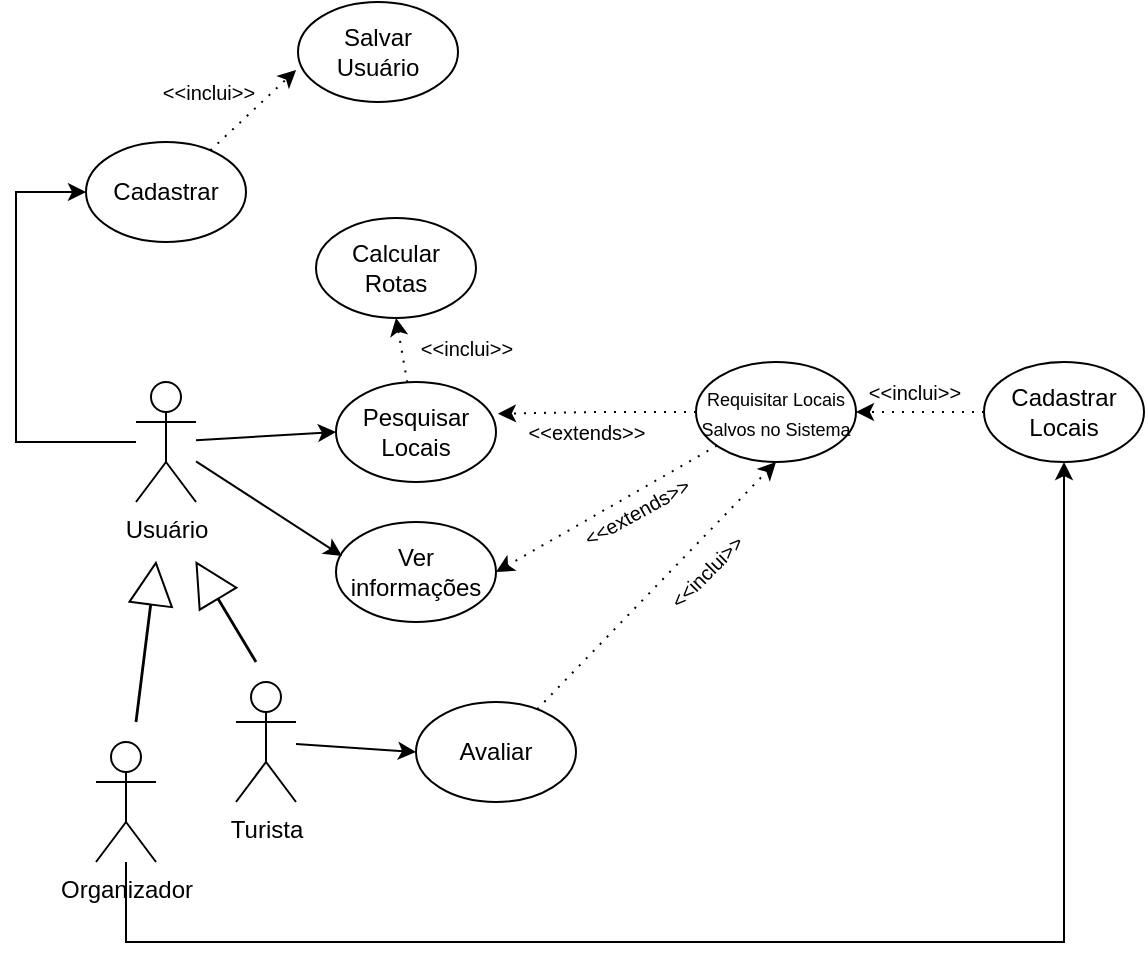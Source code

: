 <mxfile version="24.3.1" type="github">
  <diagram name="Página-1" id="CXXNplMT2chMt9bO6Q8z">
    <mxGraphModel dx="1631" dy="1588" grid="1" gridSize="10" guides="1" tooltips="1" connect="1" arrows="1" fold="1" page="1" pageScale="1" pageWidth="827" pageHeight="1169" math="0" shadow="0">
      <root>
        <mxCell id="0" />
        <mxCell id="1" parent="0" />
        <mxCell id="fuUNGOUVX03Lq7VuXDxl-13" style="rounded=0;orthogonalLoop=1;jettySize=auto;html=1;entryX=0;entryY=0.5;entryDx=0;entryDy=0;" parent="1" source="fuUNGOUVX03Lq7VuXDxl-2" target="fuUNGOUVX03Lq7VuXDxl-6" edge="1">
          <mxGeometry relative="1" as="geometry" />
        </mxCell>
        <mxCell id="fuUNGOUVX03Lq7VuXDxl-25" style="edgeStyle=orthogonalEdgeStyle;rounded=0;orthogonalLoop=1;jettySize=auto;html=1;entryX=0;entryY=0.5;entryDx=0;entryDy=0;" parent="1" source="fuUNGOUVX03Lq7VuXDxl-2" target="fuUNGOUVX03Lq7VuXDxl-24" edge="1">
          <mxGeometry relative="1" as="geometry">
            <mxPoint x="-220" y="170" as="sourcePoint" />
            <Array as="points">
              <mxPoint y="180" />
              <mxPoint y="55" />
            </Array>
          </mxGeometry>
        </mxCell>
        <mxCell id="fuUNGOUVX03Lq7VuXDxl-2" value="&lt;div&gt;Usuário&lt;/div&gt;" style="shape=umlActor;verticalLabelPosition=bottom;verticalAlign=top;html=1;outlineConnect=0;" parent="1" vertex="1">
          <mxGeometry x="60" y="150" width="30" height="60" as="geometry" />
        </mxCell>
        <mxCell id="fuUNGOUVX03Lq7VuXDxl-17" style="rounded=0;orthogonalLoop=1;jettySize=auto;html=1;" parent="1" source="fuUNGOUVX03Lq7VuXDxl-5" target="fuUNGOUVX03Lq7VuXDxl-7" edge="1">
          <mxGeometry relative="1" as="geometry">
            <Array as="points">
              <mxPoint x="55" y="430" />
              <mxPoint x="524" y="430" />
            </Array>
          </mxGeometry>
        </mxCell>
        <mxCell id="fuUNGOUVX03Lq7VuXDxl-5" value="&lt;div&gt;Organizador&lt;/div&gt;" style="shape=umlActor;verticalLabelPosition=bottom;verticalAlign=top;html=1;outlineConnect=0;" parent="1" vertex="1">
          <mxGeometry x="40" y="330" width="30" height="60" as="geometry" />
        </mxCell>
        <mxCell id="fuUNGOUVX03Lq7VuXDxl-14" style="rounded=0;orthogonalLoop=1;jettySize=auto;html=1;entryX=0.5;entryY=1;entryDx=0;entryDy=0;dashed=1;dashPattern=1 4;" parent="1" source="fuUNGOUVX03Lq7VuXDxl-6" target="fuUNGOUVX03Lq7VuXDxl-8" edge="1">
          <mxGeometry relative="1" as="geometry" />
        </mxCell>
        <mxCell id="fuUNGOUVX03Lq7VuXDxl-6" value="Pesquisar Locais" style="ellipse;whiteSpace=wrap;html=1;" parent="1" vertex="1">
          <mxGeometry x="160" y="150" width="80" height="50" as="geometry" />
        </mxCell>
        <mxCell id="fuUNGOUVX03Lq7VuXDxl-7" value="Cadastrar Locais" style="ellipse;whiteSpace=wrap;html=1;" parent="1" vertex="1">
          <mxGeometry x="484" y="140" width="80" height="50" as="geometry" />
        </mxCell>
        <mxCell id="fuUNGOUVX03Lq7VuXDxl-8" value="Calcular Rotas" style="ellipse;whiteSpace=wrap;html=1;" parent="1" vertex="1">
          <mxGeometry x="150" y="68" width="80" height="50" as="geometry" />
        </mxCell>
        <mxCell id="-kRG1DXaC3rHlDSrHLi3-1" style="rounded=0;orthogonalLoop=1;jettySize=auto;html=1;entryX=1;entryY=0.5;entryDx=0;entryDy=0;dashed=1;dashPattern=1 4;" edge="1" parent="1" source="fuUNGOUVX03Lq7VuXDxl-9" target="fuUNGOUVX03Lq7VuXDxl-20">
          <mxGeometry relative="1" as="geometry" />
        </mxCell>
        <mxCell id="fuUNGOUVX03Lq7VuXDxl-9" value="&lt;font style=&quot;font-size: 9px;&quot;&gt;Requisitar Locais Salvos no Sistema&lt;/font&gt;" style="ellipse;whiteSpace=wrap;html=1;" parent="1" vertex="1">
          <mxGeometry x="340" y="140" width="80" height="50" as="geometry" />
        </mxCell>
        <mxCell id="fuUNGOUVX03Lq7VuXDxl-10" style="edgeStyle=orthogonalEdgeStyle;rounded=0;orthogonalLoop=1;jettySize=auto;html=1;entryX=1.012;entryY=0.317;entryDx=0;entryDy=0;entryPerimeter=0;dashed=1;dashPattern=1 4;" parent="1" source="fuUNGOUVX03Lq7VuXDxl-9" target="fuUNGOUVX03Lq7VuXDxl-6" edge="1">
          <mxGeometry relative="1" as="geometry" />
        </mxCell>
        <mxCell id="fuUNGOUVX03Lq7VuXDxl-15" value="&lt;font style=&quot;font-size: 10px;&quot;&gt;&amp;lt;&amp;lt;inclui&amp;gt;&amp;gt;&lt;/font&gt;" style="text;html=1;align=center;verticalAlign=middle;resizable=0;points=[];autosize=1;strokeColor=none;fillColor=none;" parent="1" vertex="1">
          <mxGeometry x="190" y="118" width="70" height="30" as="geometry" />
        </mxCell>
        <mxCell id="fuUNGOUVX03Lq7VuXDxl-16" value="&lt;font style=&quot;font-size: 10px;&quot;&gt;&amp;lt;&amp;lt;&lt;/font&gt;&lt;span style=&quot;font-size: 10px; background-color: initial;&quot;&gt;extends&amp;gt;&amp;gt;&lt;/span&gt;" style="text;html=1;align=center;verticalAlign=middle;resizable=0;points=[];autosize=1;strokeColor=none;fillColor=none;" parent="1" vertex="1">
          <mxGeometry x="245" y="160" width="80" height="30" as="geometry" />
        </mxCell>
        <mxCell id="fuUNGOUVX03Lq7VuXDxl-18" style="rounded=0;orthogonalLoop=1;jettySize=auto;html=1;entryX=1;entryY=0.5;entryDx=0;entryDy=0;dashed=1;dashPattern=1 4;" parent="1" source="fuUNGOUVX03Lq7VuXDxl-7" target="fuUNGOUVX03Lq7VuXDxl-9" edge="1">
          <mxGeometry relative="1" as="geometry" />
        </mxCell>
        <mxCell id="fuUNGOUVX03Lq7VuXDxl-19" value="&lt;font style=&quot;font-size: 10px;&quot;&gt;&amp;lt;&amp;lt;inclui&amp;gt;&amp;gt;&lt;/font&gt;" style="text;html=1;align=center;verticalAlign=middle;resizable=0;points=[];autosize=1;strokeColor=none;fillColor=none;" parent="1" vertex="1">
          <mxGeometry x="414" y="140" width="70" height="30" as="geometry" />
        </mxCell>
        <mxCell id="fuUNGOUVX03Lq7VuXDxl-20" value="Ver informações" style="ellipse;whiteSpace=wrap;html=1;" parent="1" vertex="1">
          <mxGeometry x="160" y="220" width="80" height="50" as="geometry" />
        </mxCell>
        <mxCell id="fuUNGOUVX03Lq7VuXDxl-22" style="rounded=0;orthogonalLoop=1;jettySize=auto;html=1;entryX=0.038;entryY=0.34;entryDx=0;entryDy=0;entryPerimeter=0;" parent="1" source="fuUNGOUVX03Lq7VuXDxl-2" target="fuUNGOUVX03Lq7VuXDxl-20" edge="1">
          <mxGeometry relative="1" as="geometry" />
        </mxCell>
        <mxCell id="-kRG1DXaC3rHlDSrHLi3-3" style="rounded=0;orthogonalLoop=1;jettySize=auto;html=1;entryX=0.5;entryY=1;entryDx=0;entryDy=0;dashed=1;dashPattern=1 4;" edge="1" parent="1" source="fuUNGOUVX03Lq7VuXDxl-23" target="fuUNGOUVX03Lq7VuXDxl-9">
          <mxGeometry relative="1" as="geometry" />
        </mxCell>
        <mxCell id="fuUNGOUVX03Lq7VuXDxl-23" value="Avaliar" style="ellipse;whiteSpace=wrap;html=1;" parent="1" vertex="1">
          <mxGeometry x="200" y="310" width="80" height="50" as="geometry" />
        </mxCell>
        <mxCell id="fuUNGOUVX03Lq7VuXDxl-24" value="Cadastrar" style="ellipse;whiteSpace=wrap;html=1;" parent="1" vertex="1">
          <mxGeometry x="35" y="30" width="80" height="50" as="geometry" />
        </mxCell>
        <mxCell id="fuUNGOUVX03Lq7VuXDxl-28" value="Salvar Usuário" style="ellipse;whiteSpace=wrap;html=1;" parent="1" vertex="1">
          <mxGeometry x="141" y="-40" width="80" height="50" as="geometry" />
        </mxCell>
        <mxCell id="fuUNGOUVX03Lq7VuXDxl-29" style="rounded=0;orthogonalLoop=1;jettySize=auto;html=1;entryX=-0.012;entryY=0.68;entryDx=0;entryDy=0;entryPerimeter=0;dashed=1;dashPattern=1 4;" parent="1" source="fuUNGOUVX03Lq7VuXDxl-24" target="fuUNGOUVX03Lq7VuXDxl-28" edge="1">
          <mxGeometry relative="1" as="geometry" />
        </mxCell>
        <mxCell id="fuUNGOUVX03Lq7VuXDxl-30" value="&lt;font style=&quot;font-size: 10px;&quot;&gt;&amp;lt;&amp;lt;inclui&amp;gt;&amp;gt;&lt;/font&gt;" style="text;html=1;align=center;verticalAlign=middle;resizable=0;points=[];autosize=1;strokeColor=none;fillColor=none;" parent="1" vertex="1">
          <mxGeometry x="61" y="-10" width="70" height="30" as="geometry" />
        </mxCell>
        <mxCell id="fuUNGOUVX03Lq7VuXDxl-36" style="rounded=0;orthogonalLoop=1;jettySize=auto;html=1;entryX=0;entryY=0.5;entryDx=0;entryDy=0;" parent="1" source="fuUNGOUVX03Lq7VuXDxl-31" target="fuUNGOUVX03Lq7VuXDxl-23" edge="1">
          <mxGeometry relative="1" as="geometry" />
        </mxCell>
        <mxCell id="fuUNGOUVX03Lq7VuXDxl-31" value="Turista&lt;div&gt;&lt;br&gt;&lt;/div&gt;" style="shape=umlActor;verticalLabelPosition=bottom;verticalAlign=top;html=1;outlineConnect=0;" parent="1" vertex="1">
          <mxGeometry x="110" y="300" width="30" height="60" as="geometry" />
        </mxCell>
        <mxCell id="fuUNGOUVX03Lq7VuXDxl-35" value="" style="shape=flexArrow;endArrow=classic;html=1;rounded=0;width=0.4;endSize=6.636;" parent="1" edge="1">
          <mxGeometry width="50" height="50" relative="1" as="geometry">
            <mxPoint x="120" y="290" as="sourcePoint" />
            <mxPoint x="90" y="240" as="targetPoint" />
          </mxGeometry>
        </mxCell>
        <mxCell id="fuUNGOUVX03Lq7VuXDxl-37" value="" style="shape=flexArrow;endArrow=classic;html=1;rounded=0;width=0.4;endSize=6.636;" parent="1" edge="1">
          <mxGeometry width="50" height="50" relative="1" as="geometry">
            <mxPoint x="60" y="320" as="sourcePoint" />
            <mxPoint x="70" y="240" as="targetPoint" />
          </mxGeometry>
        </mxCell>
        <mxCell id="-kRG1DXaC3rHlDSrHLi3-2" value="&lt;font style=&quot;font-size: 10px;&quot;&gt;&amp;lt;&amp;lt;&lt;/font&gt;&lt;span style=&quot;font-size: 10px; background-color: initial;&quot;&gt;extends&amp;gt;&amp;gt;&lt;/span&gt;" style="text;html=1;align=center;verticalAlign=middle;resizable=0;points=[];autosize=1;strokeColor=none;fillColor=none;rotation=-29;" vertex="1" parent="1">
          <mxGeometry x="270" y="200" width="80" height="30" as="geometry" />
        </mxCell>
        <mxCell id="-kRG1DXaC3rHlDSrHLi3-6" value="&lt;font style=&quot;font-size: 10px;&quot;&gt;&amp;lt;&amp;lt;inclui&amp;gt;&amp;gt;&lt;/font&gt;" style="text;html=1;align=center;verticalAlign=middle;resizable=0;points=[];autosize=1;strokeColor=none;fillColor=none;rotation=-45;" vertex="1" parent="1">
          <mxGeometry x="310" y="230" width="70" height="30" as="geometry" />
        </mxCell>
      </root>
    </mxGraphModel>
  </diagram>
</mxfile>

